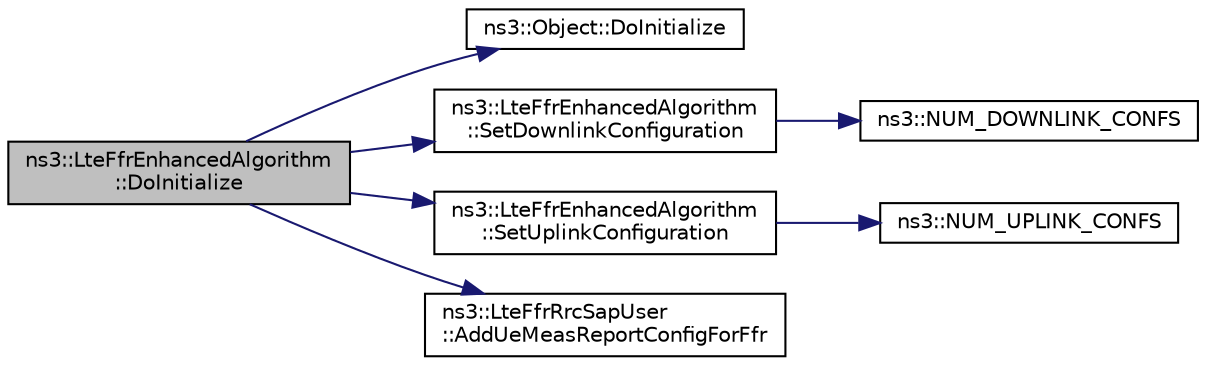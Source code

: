 digraph "ns3::LteFfrEnhancedAlgorithm::DoInitialize"
{
  edge [fontname="Helvetica",fontsize="10",labelfontname="Helvetica",labelfontsize="10"];
  node [fontname="Helvetica",fontsize="10",shape=record];
  rankdir="LR";
  Node1 [label="ns3::LteFfrEnhancedAlgorithm\l::DoInitialize",height=0.2,width=0.4,color="black", fillcolor="grey75", style="filled", fontcolor="black"];
  Node1 -> Node2 [color="midnightblue",fontsize="10",style="solid"];
  Node2 [label="ns3::Object::DoInitialize",height=0.2,width=0.4,color="black", fillcolor="white", style="filled",URL="$d9/d77/classns3_1_1Object.html#af8482a521433409fb5c7f749398c9dbe"];
  Node1 -> Node3 [color="midnightblue",fontsize="10",style="solid"];
  Node3 [label="ns3::LteFfrEnhancedAlgorithm\l::SetDownlinkConfiguration",height=0.2,width=0.4,color="black", fillcolor="white", style="filled",URL="$d0/d31/classns3_1_1LteFfrEnhancedAlgorithm.html#a31acc239f3b310e791d132db29ff2c80"];
  Node3 -> Node4 [color="midnightblue",fontsize="10",style="solid"];
  Node4 [label="ns3::NUM_DOWNLINK_CONFS",height=0.2,width=0.4,color="black", fillcolor="white", style="filled",URL="$d7/d2e/namespacens3.html#a417f8ac741bc7d3d00afe1cc14a59faf"];
  Node1 -> Node5 [color="midnightblue",fontsize="10",style="solid"];
  Node5 [label="ns3::LteFfrEnhancedAlgorithm\l::SetUplinkConfiguration",height=0.2,width=0.4,color="black", fillcolor="white", style="filled",URL="$d0/d31/classns3_1_1LteFfrEnhancedAlgorithm.html#ab4cc6a7d1d40a45058ccafe95a81a15c"];
  Node5 -> Node6 [color="midnightblue",fontsize="10",style="solid"];
  Node6 [label="ns3::NUM_UPLINK_CONFS",height=0.2,width=0.4,color="black", fillcolor="white", style="filled",URL="$d7/d2e/namespacens3.html#a5dc0a36a47c74fa76aa6f2db243f9478"];
  Node1 -> Node7 [color="midnightblue",fontsize="10",style="solid"];
  Node7 [label="ns3::LteFfrRrcSapUser\l::AddUeMeasReportConfigForFfr",height=0.2,width=0.4,color="black", fillcolor="white", style="filled",URL="$da/d7f/classns3_1_1LteFfrRrcSapUser.html#aa08ae169750b394f48a8d345ca9a0e7a",tooltip="Request a certain reporting configuration to be fulfilled by the UEs attached to the eNodeB entity..."];
}
